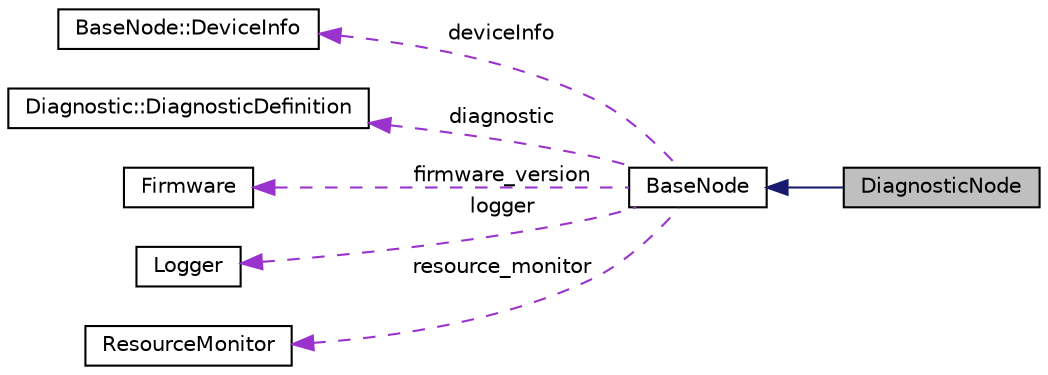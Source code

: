 digraph "DiagnosticNode"
{
 // LATEX_PDF_SIZE
  edge [fontname="Helvetica",fontsize="10",labelfontname="Helvetica",labelfontsize="10"];
  node [fontname="Helvetica",fontsize="10",shape=record];
  rankdir="LR";
  Node1 [label="DiagnosticNode",height=0.2,width=0.4,color="black", fillcolor="grey75", style="filled", fontcolor="black",tooltip=" "];
  Node2 -> Node1 [dir="back",color="midnightblue",fontsize="10",style="solid",fontname="Helvetica"];
  Node2 [label="BaseNode",height=0.2,width=0.4,color="black", fillcolor="white", style="filled",URL="$classBaseNode.html",tooltip="This is a BaseNode class. All Nodes should be a derived class from this Base Class."];
  Node3 -> Node2 [dir="back",color="darkorchid3",fontsize="10",style="dashed",label=" deviceInfo" ,fontname="Helvetica"];
  Node3 [label="BaseNode::DeviceInfo",height=0.2,width=0.4,color="black", fillcolor="white", style="filled",URL="$structBaseNode_1_1DeviceInfo.html",tooltip=" "];
  Node4 -> Node2 [dir="back",color="darkorchid3",fontsize="10",style="dashed",label=" diagnostic" ,fontname="Helvetica"];
  Node4 [label="Diagnostic::DiagnosticDefinition",height=0.2,width=0.4,color="black", fillcolor="white", style="filled",URL="$structDiagnostic_1_1DiagnosticDefinition.html",tooltip="Contains the definition for the DiagnosticDefinition."];
  Node5 -> Node2 [dir="back",color="darkorchid3",fontsize="10",style="dashed",label=" firmware_version" ,fontname="Helvetica"];
  Node5 [label="Firmware",height=0.2,width=0.4,color="black", fillcolor="white", style="filled",URL="$structFirmware.html",tooltip="Firmware struct."];
  Node6 -> Node2 [dir="back",color="darkorchid3",fontsize="10",style="dashed",label=" logger" ,fontname="Helvetica"];
  Node6 [label="Logger",height=0.2,width=0.4,color="black", fillcolor="white", style="filled",URL="$classLogger.html",tooltip="Logger class Logger class used to write log outputs for strings and diagnostic information to console..."];
  Node7 -> Node2 [dir="back",color="darkorchid3",fontsize="10",style="dashed",label=" resource_monitor" ,fontname="Helvetica"];
  Node7 [label="ResourceMonitor",height=0.2,width=0.4,color="black", fillcolor="white", style="filled",URL="$classResourceMonitor.html",tooltip="ResourceMonitor class ResourceMonitor class used to collect resource information on a process or devi..."];
}
